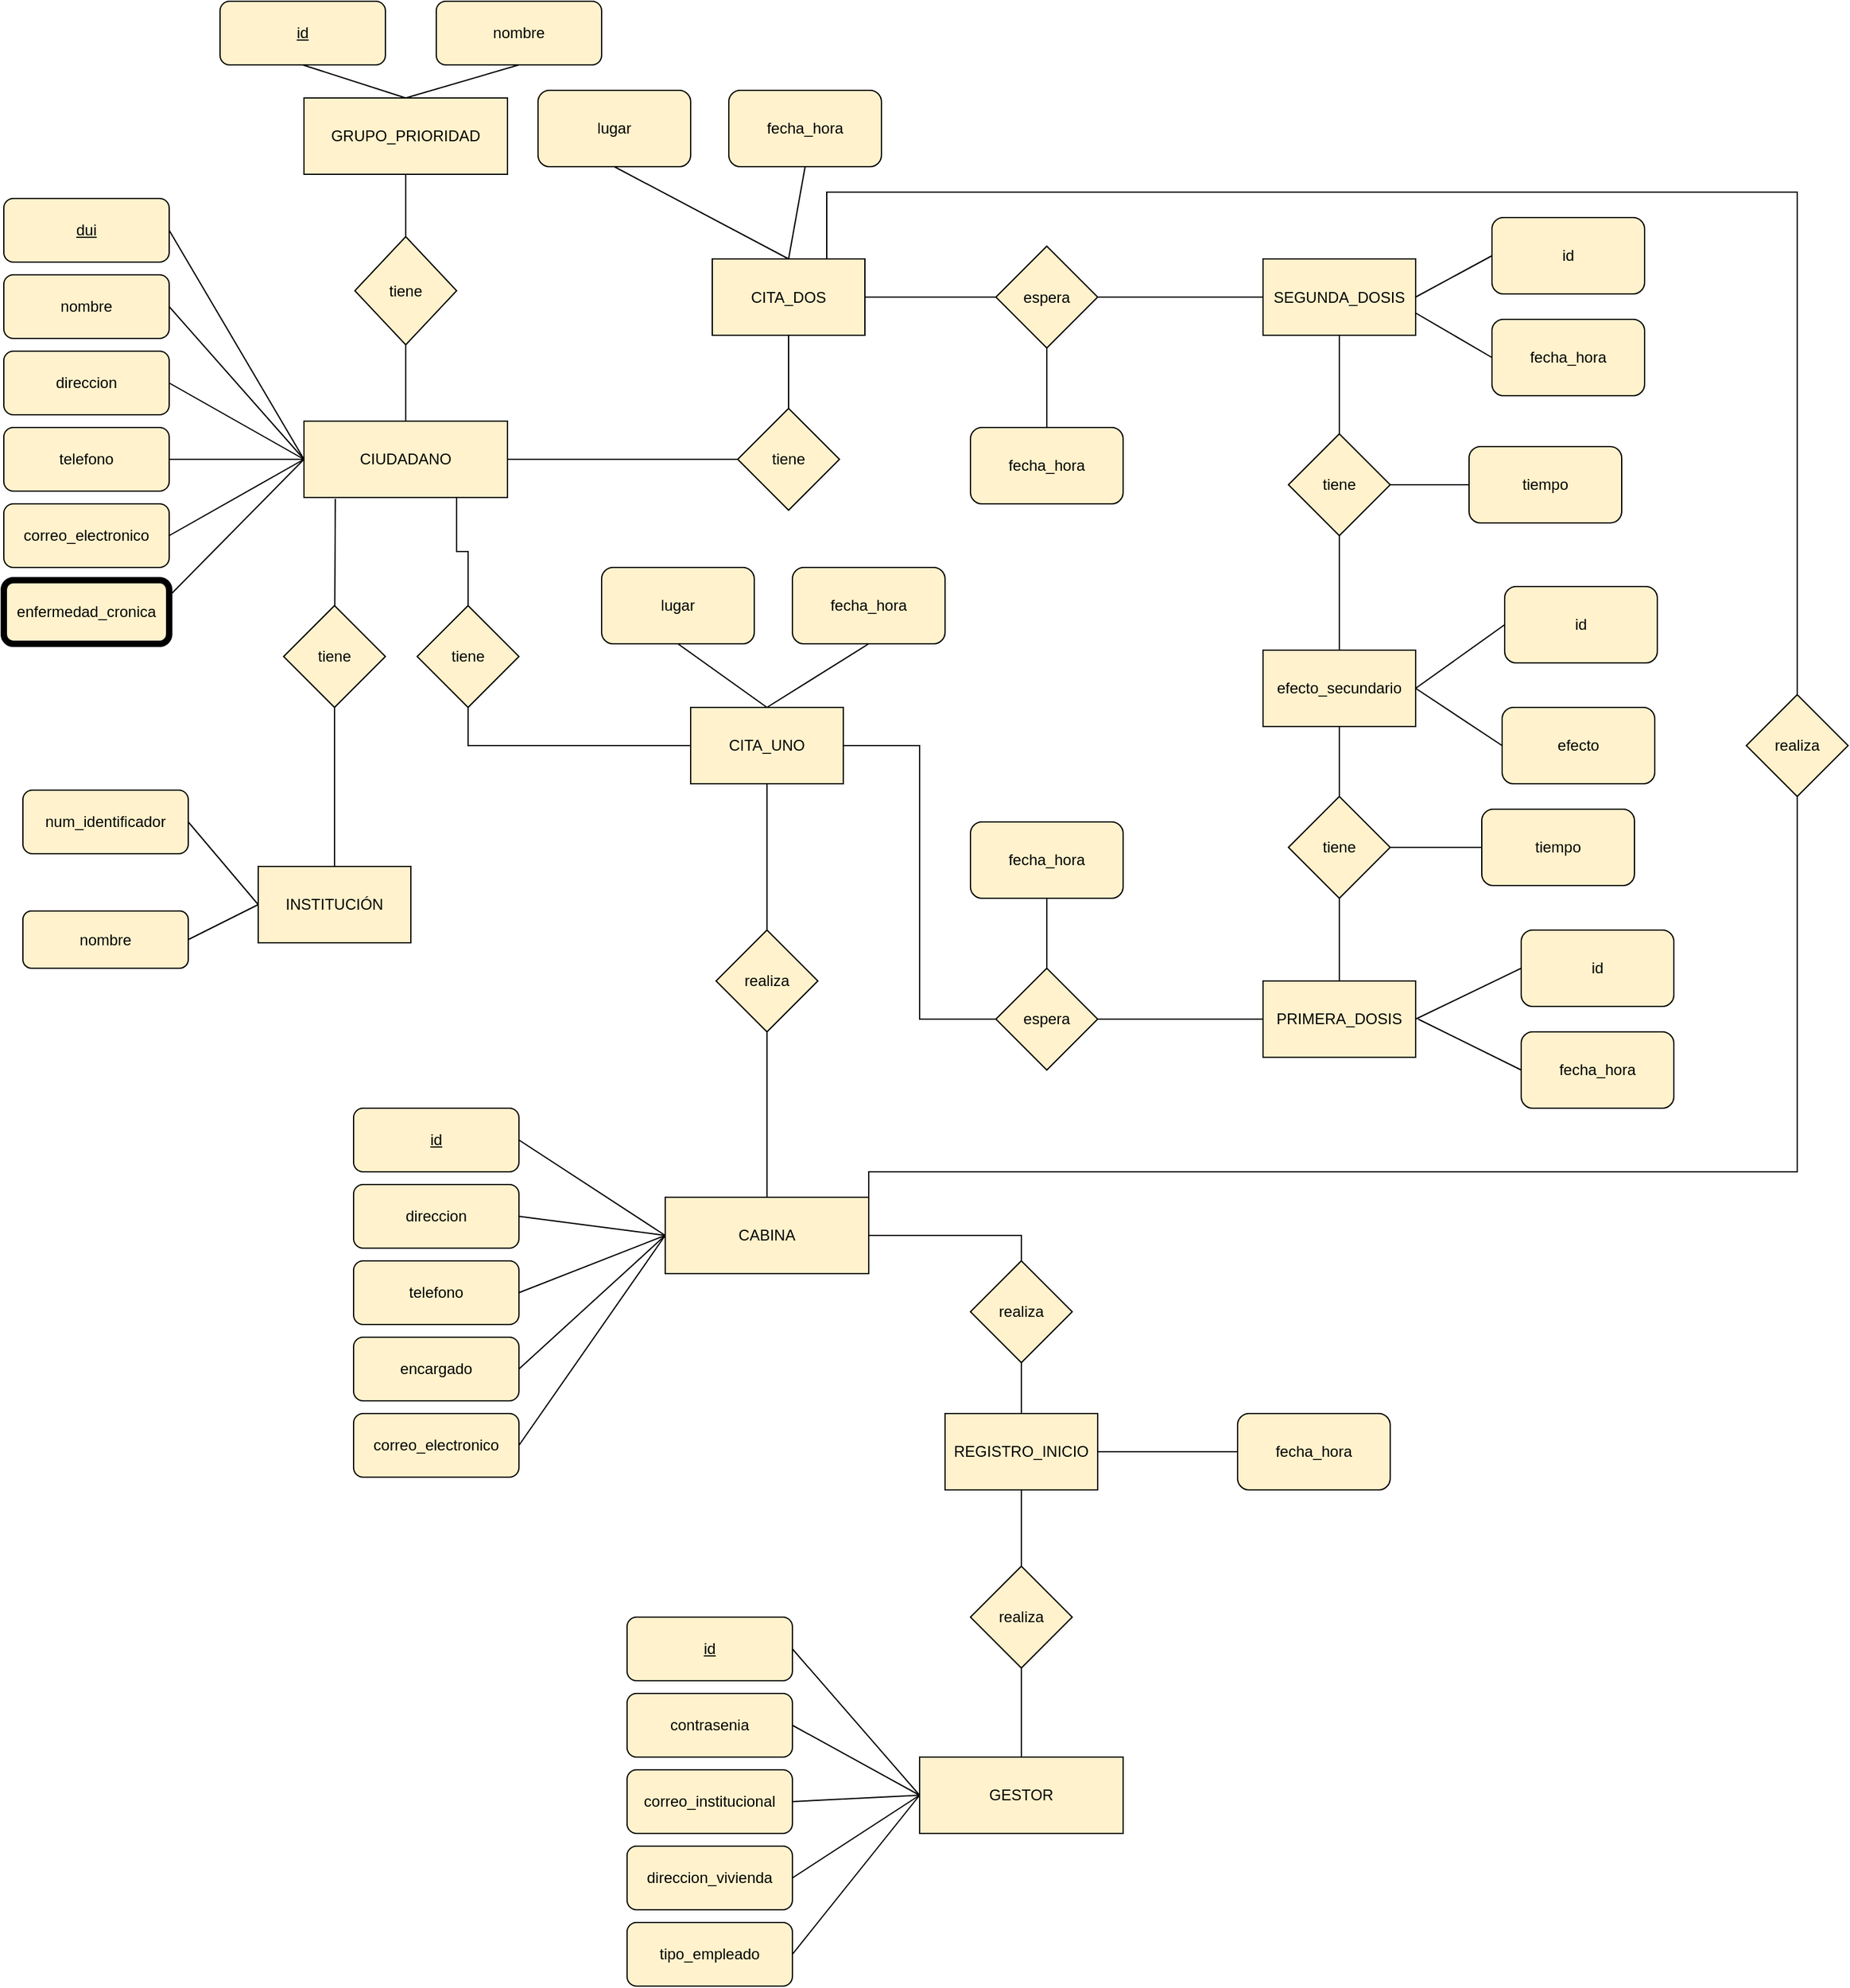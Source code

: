<mxfile version="14.8.0" type="device"><diagram id="wWB75-VZVdrYeqDNVW7y" name="Página-1"><mxGraphModel dx="657" dy="-265" grid="1" gridSize="10" guides="1" tooltips="1" connect="1" arrows="1" fold="1" page="1" pageScale="1" pageWidth="827" pageHeight="1169" math="0" shadow="0"><root><mxCell id="0"/><mxCell id="1" parent="0"/><mxCell id="DuzMMcXQ8NYHDCuX0z30-620" style="edgeStyle=orthogonalEdgeStyle;rounded=0;orthogonalLoop=1;jettySize=auto;html=1;exitX=0.5;exitY=0;exitDx=0;exitDy=0;entryX=0.5;entryY=1;entryDx=0;entryDy=0;endArrow=none;endFill=0;fontColor=#1A1A1A;labelBackgroundColor=#B0E3E6;fillColor=#fff2cc;strokeWidth=1;" edge="1" parent="1" source="DuzMMcXQ8NYHDCuX0z30-621" target="DuzMMcXQ8NYHDCuX0z30-743"><mxGeometry relative="1" as="geometry"/></mxCell><mxCell id="DuzMMcXQ8NYHDCuX0z30-621" value="GESTOR" style="rounded=0;whiteSpace=wrap;html=1;fillColor=#fff2cc;" vertex="1" parent="1"><mxGeometry x="1880" y="2720" width="160" height="60" as="geometry"/></mxCell><mxCell id="DuzMMcXQ8NYHDCuX0z30-622" style="rounded=0;orthogonalLoop=1;jettySize=auto;html=1;exitX=1;exitY=0.5;exitDx=0;exitDy=0;endArrow=none;endFill=0;entryX=0;entryY=0.5;entryDx=0;entryDy=0;fontColor=#1A1A1A;labelBackgroundColor=#B0E3E6;fillColor=#fff2cc;" edge="1" parent="1" source="DuzMMcXQ8NYHDCuX0z30-623" target="DuzMMcXQ8NYHDCuX0z30-621"><mxGeometry relative="1" as="geometry"><mxPoint x="1910" y="2730" as="targetPoint"/></mxGeometry></mxCell><mxCell id="DuzMMcXQ8NYHDCuX0z30-623" value="contrasenia" style="rounded=1;whiteSpace=wrap;html=1;fillColor=#fff2cc;" vertex="1" parent="1"><mxGeometry x="1650" y="2670" width="130" height="50" as="geometry"/></mxCell><mxCell id="DuzMMcXQ8NYHDCuX0z30-624" style="edgeStyle=none;rounded=0;orthogonalLoop=1;jettySize=auto;html=1;exitX=1;exitY=0.5;exitDx=0;exitDy=0;entryX=0;entryY=0.5;entryDx=0;entryDy=0;endArrow=none;endFill=0;fontColor=#1A1A1A;labelBackgroundColor=#B0E3E6;fillColor=#fff2cc;" edge="1" parent="1" source="DuzMMcXQ8NYHDCuX0z30-625" target="DuzMMcXQ8NYHDCuX0z30-621"><mxGeometry relative="1" as="geometry"/></mxCell><mxCell id="DuzMMcXQ8NYHDCuX0z30-625" value="correo_institucional" style="rounded=1;whiteSpace=wrap;html=1;fillColor=#fff2cc;" vertex="1" parent="1"><mxGeometry x="1650" y="2730" width="130" height="50" as="geometry"/></mxCell><mxCell id="DuzMMcXQ8NYHDCuX0z30-626" style="rounded=0;orthogonalLoop=1;jettySize=auto;html=1;exitX=1;exitY=0.5;exitDx=0;exitDy=0;endArrow=none;endFill=0;entryX=0;entryY=0.5;entryDx=0;entryDy=0;fontColor=#1A1A1A;labelBackgroundColor=#B0E3E6;fillColor=#fff2cc;" edge="1" parent="1" source="DuzMMcXQ8NYHDCuX0z30-627" target="DuzMMcXQ8NYHDCuX0z30-621"><mxGeometry relative="1" as="geometry"><mxPoint x="1920" y="2730" as="targetPoint"/></mxGeometry></mxCell><mxCell id="DuzMMcXQ8NYHDCuX0z30-627" value="&lt;u&gt;id&lt;/u&gt;" style="rounded=1;whiteSpace=wrap;html=1;fillColor=#fff2cc;" vertex="1" parent="1"><mxGeometry x="1650" y="2610" width="130" height="50" as="geometry"/></mxCell><mxCell id="DuzMMcXQ8NYHDCuX0z30-628" style="edgeStyle=none;rounded=0;orthogonalLoop=1;jettySize=auto;html=1;exitX=1;exitY=0.5;exitDx=0;exitDy=0;endArrow=none;endFill=0;entryX=0;entryY=0.5;entryDx=0;entryDy=0;fontColor=#1A1A1A;labelBackgroundColor=#B0E3E6;fillColor=#fff2cc;" edge="1" parent="1" source="DuzMMcXQ8NYHDCuX0z30-629" target="DuzMMcXQ8NYHDCuX0z30-621"><mxGeometry relative="1" as="geometry"><mxPoint x="1910" y="2740" as="targetPoint"/></mxGeometry></mxCell><mxCell id="DuzMMcXQ8NYHDCuX0z30-629" value="tipo_empleado" style="rounded=1;whiteSpace=wrap;html=1;fillColor=#fff2cc;" vertex="1" parent="1"><mxGeometry x="1650" y="2850" width="130" height="50" as="geometry"/></mxCell><mxCell id="DuzMMcXQ8NYHDCuX0z30-630" style="edgeStyle=none;rounded=0;orthogonalLoop=1;jettySize=auto;html=1;exitX=1;exitY=0.5;exitDx=0;exitDy=0;entryX=0;entryY=0.5;entryDx=0;entryDy=0;endArrow=none;endFill=0;fontColor=#1A1A1A;labelBackgroundColor=#B0E3E6;fillColor=#fff2cc;" edge="1" parent="1" source="DuzMMcXQ8NYHDCuX0z30-631" target="DuzMMcXQ8NYHDCuX0z30-621"><mxGeometry relative="1" as="geometry"/></mxCell><mxCell id="DuzMMcXQ8NYHDCuX0z30-631" value="direccion_vivienda" style="rounded=1;whiteSpace=wrap;html=1;fillColor=#fff2cc;" vertex="1" parent="1"><mxGeometry x="1650" y="2790" width="130" height="50" as="geometry"/></mxCell><mxCell id="DuzMMcXQ8NYHDCuX0z30-632" style="edgeStyle=orthogonalEdgeStyle;rounded=0;orthogonalLoop=1;jettySize=auto;html=1;exitX=1;exitY=0.5;exitDx=0;exitDy=0;entryX=0.5;entryY=0;entryDx=0;entryDy=0;endArrow=none;endFill=0;fontColor=#1A1A1A;labelBackgroundColor=#B0E3E6;fillColor=#fff2cc;strokeWidth=1;" edge="1" parent="1" source="DuzMMcXQ8NYHDCuX0z30-633" target="DuzMMcXQ8NYHDCuX0z30-745"><mxGeometry relative="1" as="geometry"/></mxCell><mxCell id="DuzMMcXQ8NYHDCuX0z30-633" value="CABINA" style="rounded=0;whiteSpace=wrap;html=1;fillColor=#fff2cc;" vertex="1" parent="1"><mxGeometry x="1680" y="2280" width="160" height="60" as="geometry"/></mxCell><mxCell id="DuzMMcXQ8NYHDCuX0z30-634" style="rounded=0;orthogonalLoop=1;jettySize=auto;html=1;exitX=1;exitY=0.5;exitDx=0;exitDy=0;endArrow=none;endFill=0;entryX=0;entryY=0.5;entryDx=0;entryDy=0;fontColor=#1A1A1A;labelBackgroundColor=#B0E3E6;fillColor=#fff2cc;" edge="1" parent="1" source="DuzMMcXQ8NYHDCuX0z30-635" target="DuzMMcXQ8NYHDCuX0z30-633"><mxGeometry relative="1" as="geometry"><mxPoint x="1998" y="2570" as="targetPoint"/></mxGeometry></mxCell><mxCell id="DuzMMcXQ8NYHDCuX0z30-635" value="direccion" style="rounded=1;whiteSpace=wrap;html=1;fillColor=#fff2cc;" vertex="1" parent="1"><mxGeometry x="1435" y="2270" width="130" height="50" as="geometry"/></mxCell><mxCell id="DuzMMcXQ8NYHDCuX0z30-636" style="edgeStyle=none;rounded=0;orthogonalLoop=1;jettySize=auto;html=1;exitX=1;exitY=0.5;exitDx=0;exitDy=0;entryX=0;entryY=0.5;entryDx=0;entryDy=0;endArrow=none;endFill=0;fontColor=#1A1A1A;labelBackgroundColor=#B0E3E6;fillColor=#fff2cc;" edge="1" parent="1" source="DuzMMcXQ8NYHDCuX0z30-637" target="DuzMMcXQ8NYHDCuX0z30-633"><mxGeometry relative="1" as="geometry"/></mxCell><mxCell id="DuzMMcXQ8NYHDCuX0z30-637" value="telefono" style="rounded=1;whiteSpace=wrap;html=1;fillColor=#fff2cc;" vertex="1" parent="1"><mxGeometry x="1435" y="2330" width="130" height="50" as="geometry"/></mxCell><mxCell id="DuzMMcXQ8NYHDCuX0z30-638" style="rounded=0;orthogonalLoop=1;jettySize=auto;html=1;exitX=1;exitY=0.5;exitDx=0;exitDy=0;endArrow=none;endFill=0;entryX=0;entryY=0.5;entryDx=0;entryDy=0;fontColor=#1A1A1A;labelBackgroundColor=#B0E3E6;fillColor=#fff2cc;" edge="1" parent="1" source="DuzMMcXQ8NYHDCuX0z30-639" target="DuzMMcXQ8NYHDCuX0z30-633"><mxGeometry relative="1" as="geometry"><mxPoint x="2008" y="2570" as="targetPoint"/></mxGeometry></mxCell><mxCell id="DuzMMcXQ8NYHDCuX0z30-639" value="&lt;u&gt;id&lt;/u&gt;" style="rounded=1;whiteSpace=wrap;html=1;fillColor=#fff2cc;" vertex="1" parent="1"><mxGeometry x="1435" y="2210" width="130" height="50" as="geometry"/></mxCell><mxCell id="DuzMMcXQ8NYHDCuX0z30-640" style="edgeStyle=none;rounded=0;orthogonalLoop=1;jettySize=auto;html=1;exitX=1;exitY=0.5;exitDx=0;exitDy=0;endArrow=none;endFill=0;entryX=0;entryY=0.5;entryDx=0;entryDy=0;fontColor=#1A1A1A;labelBackgroundColor=#B0E3E6;fillColor=#fff2cc;" edge="1" parent="1" source="DuzMMcXQ8NYHDCuX0z30-641" target="DuzMMcXQ8NYHDCuX0z30-633"><mxGeometry relative="1" as="geometry"><mxPoint x="1998" y="2580" as="targetPoint"/></mxGeometry></mxCell><mxCell id="DuzMMcXQ8NYHDCuX0z30-641" value="correo_electronico" style="rounded=1;whiteSpace=wrap;html=1;fillColor=#fff2cc;" vertex="1" parent="1"><mxGeometry x="1435" y="2450" width="130" height="50" as="geometry"/></mxCell><mxCell id="DuzMMcXQ8NYHDCuX0z30-642" style="edgeStyle=none;rounded=0;orthogonalLoop=1;jettySize=auto;html=1;exitX=1;exitY=0.5;exitDx=0;exitDy=0;entryX=0;entryY=0.5;entryDx=0;entryDy=0;endArrow=none;endFill=0;fontColor=#1A1A1A;labelBackgroundColor=#B0E3E6;fillColor=#fff2cc;" edge="1" parent="1" source="DuzMMcXQ8NYHDCuX0z30-643" target="DuzMMcXQ8NYHDCuX0z30-633"><mxGeometry relative="1" as="geometry"/></mxCell><mxCell id="DuzMMcXQ8NYHDCuX0z30-643" value="encargado" style="rounded=1;whiteSpace=wrap;html=1;fillColor=#fff2cc;" vertex="1" parent="1"><mxGeometry x="1435" y="2390" width="130" height="50" as="geometry"/></mxCell><mxCell id="DuzMMcXQ8NYHDCuX0z30-644" value="fecha_hora" style="rounded=1;whiteSpace=wrap;html=1;fillColor=#fff2cc;" vertex="1" parent="1"><mxGeometry x="2130" y="2450" width="120" height="60" as="geometry"/></mxCell><mxCell id="DuzMMcXQ8NYHDCuX0z30-645" style="edgeStyle=none;rounded=0;orthogonalLoop=1;jettySize=auto;html=1;exitX=0;exitY=0.5;exitDx=0;exitDy=0;entryX=1;entryY=0.5;entryDx=0;entryDy=0;endArrow=none;endFill=0;fontColor=#1A1A1A;labelBackgroundColor=#B0E3E6;fillColor=#fff2cc;" edge="1" parent="1" source="DuzMMcXQ8NYHDCuX0z30-648" target="DuzMMcXQ8NYHDCuX0z30-653"><mxGeometry relative="1" as="geometry"/></mxCell><mxCell id="DuzMMcXQ8NYHDCuX0z30-646" style="edgeStyle=none;rounded=0;orthogonalLoop=1;jettySize=auto;html=1;exitX=1;exitY=0.5;exitDx=0;exitDy=0;entryX=0;entryY=0.5;entryDx=0;entryDy=0;endArrow=none;endFill=0;fontColor=#1A1A1A;labelBackgroundColor=#B0E3E6;fillColor=#fff2cc;strokeWidth=1;" edge="1" parent="1" source="DuzMMcXQ8NYHDCuX0z30-648" target="DuzMMcXQ8NYHDCuX0z30-718"><mxGeometry relative="1" as="geometry"/></mxCell><mxCell id="DuzMMcXQ8NYHDCuX0z30-647" style="edgeStyle=orthogonalEdgeStyle;rounded=0;orthogonalLoop=1;jettySize=auto;html=1;exitX=0.75;exitY=1;exitDx=0;exitDy=0;entryX=0.5;entryY=0;entryDx=0;entryDy=0;endArrow=none;endFill=0;fontColor=#1A1A1A;labelBackgroundColor=#B0E3E6;fillColor=#fff2cc;strokeWidth=1;" edge="1" parent="1" source="DuzMMcXQ8NYHDCuX0z30-648" target="DuzMMcXQ8NYHDCuX0z30-675"><mxGeometry relative="1" as="geometry"/></mxCell><mxCell id="DuzMMcXQ8NYHDCuX0z30-648" value="CIUDADANO" style="rounded=0;whiteSpace=wrap;html=1;fillColor=#fff2cc;" vertex="1" parent="1"><mxGeometry x="1396" y="1670" width="160" height="60" as="geometry"/></mxCell><mxCell id="DuzMMcXQ8NYHDCuX0z30-649" style="edgeStyle=none;rounded=0;orthogonalLoop=1;jettySize=auto;html=1;exitX=1;exitY=0.5;exitDx=0;exitDy=0;entryX=0;entryY=0.5;entryDx=0;entryDy=0;endArrow=none;endFill=0;fontColor=#1A1A1A;labelBackgroundColor=#B0E3E6;fillColor=#fff2cc;" edge="1" parent="1" source="DuzMMcXQ8NYHDCuX0z30-650" target="DuzMMcXQ8NYHDCuX0z30-648"><mxGeometry relative="1" as="geometry"/></mxCell><mxCell id="DuzMMcXQ8NYHDCuX0z30-650" value="nombre" style="rounded=1;whiteSpace=wrap;html=1;fillColor=#fff2cc;" vertex="1" parent="1"><mxGeometry x="1160" y="1555" width="130" height="50" as="geometry"/></mxCell><mxCell id="DuzMMcXQ8NYHDCuX0z30-651" style="edgeStyle=none;rounded=0;orthogonalLoop=1;jettySize=auto;html=1;exitX=1;exitY=0.5;exitDx=0;exitDy=0;entryX=0;entryY=0.5;entryDx=0;entryDy=0;endArrow=none;endFill=0;fontColor=#1A1A1A;labelBackgroundColor=#B0E3E6;fillColor=#fff2cc;" edge="1" parent="1" source="DuzMMcXQ8NYHDCuX0z30-652" target="DuzMMcXQ8NYHDCuX0z30-648"><mxGeometry relative="1" as="geometry"/></mxCell><mxCell id="DuzMMcXQ8NYHDCuX0z30-652" value="direccion" style="rounded=1;whiteSpace=wrap;html=1;fillColor=#fff2cc;" vertex="1" parent="1"><mxGeometry x="1160" y="1615" width="130" height="50" as="geometry"/></mxCell><mxCell id="DuzMMcXQ8NYHDCuX0z30-653" value="&lt;u&gt;dui&lt;/u&gt;" style="rounded=1;whiteSpace=wrap;html=1;fillColor=#fff2cc;" vertex="1" parent="1"><mxGeometry x="1160" y="1495" width="130" height="50" as="geometry"/></mxCell><mxCell id="DuzMMcXQ8NYHDCuX0z30-654" style="edgeStyle=none;rounded=0;orthogonalLoop=1;jettySize=auto;html=1;exitX=1;exitY=0.5;exitDx=0;exitDy=0;entryX=0;entryY=0.5;entryDx=0;entryDy=0;endArrow=none;endFill=0;fontColor=#1A1A1A;labelBackgroundColor=#B0E3E6;fillColor=#fff2cc;" edge="1" parent="1" source="DuzMMcXQ8NYHDCuX0z30-655" target="DuzMMcXQ8NYHDCuX0z30-648"><mxGeometry relative="1" as="geometry"/></mxCell><mxCell id="DuzMMcXQ8NYHDCuX0z30-655" value="correo_electronico" style="rounded=1;whiteSpace=wrap;html=1;fillColor=#fff2cc;" vertex="1" parent="1"><mxGeometry x="1160" y="1735" width="130" height="50" as="geometry"/></mxCell><mxCell id="DuzMMcXQ8NYHDCuX0z30-656" style="edgeStyle=none;rounded=0;orthogonalLoop=1;jettySize=auto;html=1;exitX=1;exitY=0.5;exitDx=0;exitDy=0;entryX=0;entryY=0.5;entryDx=0;entryDy=0;endArrow=none;endFill=0;fontColor=#1A1A1A;labelBackgroundColor=#B0E3E6;fillColor=#fff2cc;" edge="1" parent="1" source="DuzMMcXQ8NYHDCuX0z30-657" target="DuzMMcXQ8NYHDCuX0z30-648"><mxGeometry relative="1" as="geometry"/></mxCell><mxCell id="DuzMMcXQ8NYHDCuX0z30-657" value="telefono" style="rounded=1;whiteSpace=wrap;html=1;fillColor=#fff2cc;" vertex="1" parent="1"><mxGeometry x="1160" y="1675" width="130" height="50" as="geometry"/></mxCell><mxCell id="DuzMMcXQ8NYHDCuX0z30-658" style="edgeStyle=none;rounded=0;orthogonalLoop=1;jettySize=auto;html=1;exitX=1;exitY=0.25;exitDx=0;exitDy=0;entryX=0;entryY=0.5;entryDx=0;entryDy=0;endArrow=none;endFill=0;fontColor=#1A1A1A;labelBackgroundColor=#B0E3E6;fillColor=#fff2cc;" edge="1" parent="1" source="DuzMMcXQ8NYHDCuX0z30-659" target="DuzMMcXQ8NYHDCuX0z30-648"><mxGeometry relative="1" as="geometry"/></mxCell><mxCell id="DuzMMcXQ8NYHDCuX0z30-659" value="enfermedad_cronica" style="rounded=1;whiteSpace=wrap;html=1;strokeWidth=5;fillColor=#fff2cc;" vertex="1" parent="1"><mxGeometry x="1160" y="1795" width="130" height="50" as="geometry"/></mxCell><mxCell id="DuzMMcXQ8NYHDCuX0z30-660" style="edgeStyle=none;rounded=0;orthogonalLoop=1;jettySize=auto;html=1;exitX=1;exitY=0.5;exitDx=0;exitDy=0;entryX=0;entryY=0.5;entryDx=0;entryDy=0;endArrow=none;endFill=0;fontColor=#1A1A1A;labelBackgroundColor=#B0E3E6;fillColor=#fff2cc;" edge="1" parent="1" source="DuzMMcXQ8NYHDCuX0z30-661" target="DuzMMcXQ8NYHDCuX0z30-722"><mxGeometry relative="1" as="geometry"/></mxCell><mxCell id="DuzMMcXQ8NYHDCuX0z30-661" value="num_identificador" style="rounded=1;whiteSpace=wrap;html=1;fillColor=#fff2cc;" vertex="1" parent="1"><mxGeometry x="1175" y="1960" width="130" height="50" as="geometry"/></mxCell><mxCell id="DuzMMcXQ8NYHDCuX0z30-662" value="GRUPO_PRIORIDAD" style="rounded=0;whiteSpace=wrap;html=1;fillColor=#fff2cc;" vertex="1" parent="1"><mxGeometry x="1396" y="1416" width="160" height="60" as="geometry"/></mxCell><mxCell id="DuzMMcXQ8NYHDCuX0z30-663" style="edgeStyle=none;rounded=0;orthogonalLoop=1;jettySize=auto;html=1;exitX=0.5;exitY=1;exitDx=0;exitDy=0;entryX=0.5;entryY=0;entryDx=0;entryDy=0;endArrow=none;endFill=0;fontColor=#1A1A1A;labelBackgroundColor=#B0E3E6;fillColor=#fff2cc;" edge="1" parent="1" source="DuzMMcXQ8NYHDCuX0z30-664" target="DuzMMcXQ8NYHDCuX0z30-662"><mxGeometry relative="1" as="geometry"/></mxCell><mxCell id="DuzMMcXQ8NYHDCuX0z30-664" value="nombre" style="rounded=1;whiteSpace=wrap;html=1;fillColor=#fff2cc;" vertex="1" parent="1"><mxGeometry x="1500" y="1340" width="130" height="50" as="geometry"/></mxCell><mxCell id="DuzMMcXQ8NYHDCuX0z30-665" style="edgeStyle=none;rounded=0;orthogonalLoop=1;jettySize=auto;html=1;exitX=0.5;exitY=1;exitDx=0;exitDy=0;entryX=0.5;entryY=0;entryDx=0;entryDy=0;endArrow=none;endFill=0;fontColor=#1A1A1A;labelBackgroundColor=#B0E3E6;fillColor=#fff2cc;" edge="1" parent="1" source="DuzMMcXQ8NYHDCuX0z30-666" target="DuzMMcXQ8NYHDCuX0z30-662"><mxGeometry relative="1" as="geometry"/></mxCell><mxCell id="DuzMMcXQ8NYHDCuX0z30-666" value="&lt;u&gt;id&lt;/u&gt;" style="rounded=1;whiteSpace=wrap;html=1;fillColor=#fff2cc;" vertex="1" parent="1"><mxGeometry x="1330" y="1340" width="130" height="50" as="geometry"/></mxCell><mxCell id="DuzMMcXQ8NYHDCuX0z30-667" style="edgeStyle=orthogonalEdgeStyle;rounded=0;orthogonalLoop=1;jettySize=auto;html=1;exitX=1;exitY=0.5;exitDx=0;exitDy=0;entryX=0;entryY=0.5;entryDx=0;entryDy=0;endArrow=none;endFill=0;fontColor=#1A1A1A;labelBackgroundColor=#B0E3E6;fillColor=#fff2cc;strokeWidth=1;" edge="1" parent="1" source="DuzMMcXQ8NYHDCuX0z30-668" target="DuzMMcXQ8NYHDCuX0z30-716"><mxGeometry relative="1" as="geometry"/></mxCell><mxCell id="DuzMMcXQ8NYHDCuX0z30-668" value="CITA_UNO" style="rounded=0;whiteSpace=wrap;html=1;strokeWidth=1;fillColor=#fff2cc;" vertex="1" parent="1"><mxGeometry x="1700" y="1895" width="120" height="60" as="geometry"/></mxCell><mxCell id="DuzMMcXQ8NYHDCuX0z30-669" style="edgeStyle=none;rounded=0;orthogonalLoop=1;jettySize=auto;html=1;exitX=0.5;exitY=1;exitDx=0;exitDy=0;entryX=0.5;entryY=0;entryDx=0;entryDy=0;endArrow=none;endFill=0;fontColor=#1A1A1A;labelBackgroundColor=#B0E3E6;fillColor=#fff2cc;" edge="1" parent="1" source="DuzMMcXQ8NYHDCuX0z30-670" target="DuzMMcXQ8NYHDCuX0z30-668"><mxGeometry relative="1" as="geometry"/></mxCell><mxCell id="DuzMMcXQ8NYHDCuX0z30-670" value="fecha_hora" style="rounded=1;whiteSpace=wrap;html=1;strokeWidth=1;fillColor=#fff2cc;" vertex="1" parent="1"><mxGeometry x="1780" y="1785" width="120" height="60" as="geometry"/></mxCell><mxCell id="DuzMMcXQ8NYHDCuX0z30-671" style="edgeStyle=none;rounded=0;orthogonalLoop=1;jettySize=auto;html=1;exitX=0.5;exitY=1;exitDx=0;exitDy=0;entryX=0.5;entryY=0;entryDx=0;entryDy=0;endArrow=none;endFill=0;fontColor=#1A1A1A;labelBackgroundColor=#B0E3E6;fillColor=#fff2cc;" edge="1" parent="1" source="DuzMMcXQ8NYHDCuX0z30-672" target="DuzMMcXQ8NYHDCuX0z30-668"><mxGeometry relative="1" as="geometry"/></mxCell><mxCell id="DuzMMcXQ8NYHDCuX0z30-672" value="lugar" style="rounded=1;whiteSpace=wrap;html=1;strokeWidth=1;fillColor=#fff2cc;" vertex="1" parent="1"><mxGeometry x="1630" y="1785" width="120" height="60" as="geometry"/></mxCell><mxCell id="DuzMMcXQ8NYHDCuX0z30-673" value="" style="edgeStyle=orthogonalEdgeStyle;rounded=0;orthogonalLoop=1;jettySize=auto;html=1;endArrow=none;endFill=0;exitX=1;exitY=0.5;exitDx=0;exitDy=0;fontColor=#1A1A1A;labelBackgroundColor=#B0E3E6;fillColor=#fff2cc;" edge="1" parent="1" source="DuzMMcXQ8NYHDCuX0z30-742" target="DuzMMcXQ8NYHDCuX0z30-644"><mxGeometry relative="1" as="geometry"><mxPoint x="2027" y="2400" as="sourcePoint"/></mxGeometry></mxCell><mxCell id="DuzMMcXQ8NYHDCuX0z30-674" style="edgeStyle=orthogonalEdgeStyle;rounded=0;orthogonalLoop=1;jettySize=auto;html=1;exitX=0.5;exitY=1;exitDx=0;exitDy=0;entryX=0;entryY=0.5;entryDx=0;entryDy=0;endArrow=none;endFill=0;fontColor=#1A1A1A;labelBackgroundColor=#B0E3E6;fillColor=#fff2cc;" edge="1" parent="1" source="DuzMMcXQ8NYHDCuX0z30-675" target="DuzMMcXQ8NYHDCuX0z30-668"><mxGeometry relative="1" as="geometry"/></mxCell><mxCell id="DuzMMcXQ8NYHDCuX0z30-675" value="tiene" style="rhombus;whiteSpace=wrap;html=1;strokeWidth=1;fillColor=#fff2cc;" vertex="1" parent="1"><mxGeometry x="1485" y="1815" width="80" height="80" as="geometry"/></mxCell><mxCell id="DuzMMcXQ8NYHDCuX0z30-676" style="edgeStyle=none;rounded=0;orthogonalLoop=1;jettySize=auto;html=1;exitX=0.5;exitY=1;exitDx=0;exitDy=0;endArrow=none;endFill=0;fontColor=#1A1A1A;labelBackgroundColor=#B0E3E6;fillColor=#fff2cc;" edge="1" parent="1" source="DuzMMcXQ8NYHDCuX0z30-678" target="DuzMMcXQ8NYHDCuX0z30-633"><mxGeometry relative="1" as="geometry"/></mxCell><mxCell id="DuzMMcXQ8NYHDCuX0z30-677" style="edgeStyle=none;rounded=0;orthogonalLoop=1;jettySize=auto;html=1;exitX=0.5;exitY=0;exitDx=0;exitDy=0;entryX=0.5;entryY=1;entryDx=0;entryDy=0;endArrow=none;endFill=0;fontColor=#1A1A1A;labelBackgroundColor=#B0E3E6;fillColor=#fff2cc;" edge="1" parent="1" source="DuzMMcXQ8NYHDCuX0z30-678" target="DuzMMcXQ8NYHDCuX0z30-668"><mxGeometry relative="1" as="geometry"/></mxCell><mxCell id="DuzMMcXQ8NYHDCuX0z30-678" value="realiza" style="rhombus;whiteSpace=wrap;html=1;strokeWidth=1;fillColor=#fff2cc;" vertex="1" parent="1"><mxGeometry x="1720" y="2070" width="80" height="80" as="geometry"/></mxCell><mxCell id="DuzMMcXQ8NYHDCuX0z30-679" style="edgeStyle=none;rounded=0;orthogonalLoop=1;jettySize=auto;html=1;exitX=0.75;exitY=0;exitDx=0;exitDy=0;entryX=0.25;entryY=0;entryDx=0;entryDy=0;endArrow=none;endFill=0;fontColor=#1A1A1A;labelBackgroundColor=#B0E3E6;fillColor=#fff2cc;" edge="1" parent="1" source="DuzMMcXQ8NYHDCuX0z30-662" target="DuzMMcXQ8NYHDCuX0z30-662"><mxGeometry relative="1" as="geometry"/></mxCell><mxCell id="DuzMMcXQ8NYHDCuX0z30-680" style="edgeStyle=none;rounded=0;orthogonalLoop=1;jettySize=auto;html=1;exitX=0.5;exitY=0;exitDx=0;exitDy=0;entryX=0.5;entryY=1;entryDx=0;entryDy=0;endArrow=none;endFill=0;fontColor=#1A1A1A;labelBackgroundColor=#B0E3E6;fillColor=#fff2cc;" edge="1" parent="1" source="DuzMMcXQ8NYHDCuX0z30-682" target="DuzMMcXQ8NYHDCuX0z30-662"><mxGeometry relative="1" as="geometry"/></mxCell><mxCell id="DuzMMcXQ8NYHDCuX0z30-681" style="edgeStyle=none;rounded=0;orthogonalLoop=1;jettySize=auto;html=1;exitX=0.5;exitY=1;exitDx=0;exitDy=0;entryX=0.5;entryY=0;entryDx=0;entryDy=0;endArrow=none;endFill=0;fontColor=#1A1A1A;labelBackgroundColor=#B0E3E6;fillColor=#fff2cc;strokeWidth=1;" edge="1" parent="1" source="DuzMMcXQ8NYHDCuX0z30-682" target="DuzMMcXQ8NYHDCuX0z30-648"><mxGeometry relative="1" as="geometry"/></mxCell><mxCell id="DuzMMcXQ8NYHDCuX0z30-682" value="tiene&lt;span style=&quot;color: rgba(0 , 0 , 0 , 0) ; font-family: monospace ; font-size: 0px&quot;&gt;%3CmxGraphModel%3E%3Croot%3E%3CmxCell%20id%3D%220%22%2F%3E%3CmxCell%20id%3D%221%22%20parent%3D%220%22%2F%3E%3CmxCell%20id%3D%222%22%20value%3D%22tiene%22%20style%3D%22rhombus%3BwhiteSpace%3Dwrap%3Bhtml%3D1%3BstrokeWidth%3D1%3B%22%20vertex%3D%221%22%20parent%3D%221%22%3E%3CmxGeometry%20x%3D%22346%22%20y%3D%22-195%22%20width%3D%2280%22%20height%3D%2280%22%20as%3D%22geometry%22%2F%3E%3C%2FmxCell%3E%3C%2Froot%3E%3C%2FmxGraphModel%3E&lt;/span&gt;" style="rhombus;whiteSpace=wrap;html=1;strokeWidth=1;fillColor=#fff2cc;" vertex="1" parent="1"><mxGeometry x="1436" y="1525" width="80" height="85" as="geometry"/></mxCell><mxCell id="DuzMMcXQ8NYHDCuX0z30-683" style="edgeStyle=none;rounded=0;orthogonalLoop=1;jettySize=auto;html=1;exitX=0.5;exitY=1;exitDx=0;exitDy=0;entryX=0.5;entryY=0;entryDx=0;entryDy=0;endArrow=none;endFill=0;fontColor=#1A1A1A;labelBackgroundColor=#B0E3E6;fillColor=#fff2cc;" edge="1" parent="1" source="DuzMMcXQ8NYHDCuX0z30-684" target="DuzMMcXQ8NYHDCuX0z30-697"><mxGeometry relative="1" as="geometry"/></mxCell><mxCell id="DuzMMcXQ8NYHDCuX0z30-684" value="SEGUNDA_DOSIS" style="rounded=0;whiteSpace=wrap;html=1;fillColor=#fff2cc;" vertex="1" parent="1"><mxGeometry x="2150" y="1542.5" width="120" height="60" as="geometry"/></mxCell><mxCell id="DuzMMcXQ8NYHDCuX0z30-685" value="PRIMERA_DOSIS" style="rounded=0;whiteSpace=wrap;html=1;fillColor=#fff2cc;" vertex="1" parent="1"><mxGeometry x="2150" y="2110" width="120" height="60" as="geometry"/></mxCell><mxCell id="DuzMMcXQ8NYHDCuX0z30-686" style="edgeStyle=none;rounded=0;orthogonalLoop=1;jettySize=auto;html=1;exitX=0;exitY=0.5;exitDx=0;exitDy=0;entryX=1;entryY=0.5;entryDx=0;entryDy=0;endArrow=none;endFill=0;fontColor=#1A1A1A;labelBackgroundColor=#B0E3E6;fillColor=#fff2cc;" edge="1" parent="1" source="DuzMMcXQ8NYHDCuX0z30-687" target="DuzMMcXQ8NYHDCuX0z30-684"><mxGeometry relative="1" as="geometry"/></mxCell><mxCell id="DuzMMcXQ8NYHDCuX0z30-687" value="id" style="rounded=1;whiteSpace=wrap;html=1;fillColor=#fff2cc;" vertex="1" parent="1"><mxGeometry x="2330" y="1510" width="120" height="60" as="geometry"/></mxCell><mxCell id="DuzMMcXQ8NYHDCuX0z30-688" style="edgeStyle=none;rounded=0;orthogonalLoop=1;jettySize=auto;html=1;exitX=0;exitY=0.5;exitDx=0;exitDy=0;endArrow=none;endFill=0;fontColor=#1A1A1A;labelBackgroundColor=#B0E3E6;fillColor=#fff2cc;" edge="1" parent="1" source="DuzMMcXQ8NYHDCuX0z30-689"><mxGeometry relative="1" as="geometry"><mxPoint x="2270" y="1585" as="targetPoint"/></mxGeometry></mxCell><mxCell id="DuzMMcXQ8NYHDCuX0z30-689" value="fecha_hora" style="rounded=1;whiteSpace=wrap;html=1;fillColor=#fff2cc;" vertex="1" parent="1"><mxGeometry x="2330" y="1590" width="120" height="60" as="geometry"/></mxCell><mxCell id="DuzMMcXQ8NYHDCuX0z30-690" style="edgeStyle=none;rounded=0;orthogonalLoop=1;jettySize=auto;html=1;exitX=0.5;exitY=0;exitDx=0;exitDy=0;entryX=0.5;entryY=1;entryDx=0;entryDy=0;endArrow=none;endFill=0;fontColor=#1A1A1A;labelBackgroundColor=#B0E3E6;fillColor=#fff2cc;" edge="1" parent="1" source="DuzMMcXQ8NYHDCuX0z30-691" target="DuzMMcXQ8NYHDCuX0z30-697"><mxGeometry relative="1" as="geometry"/></mxCell><mxCell id="DuzMMcXQ8NYHDCuX0z30-691" value="efecto_secundario" style="rounded=0;whiteSpace=wrap;html=1;strokeWidth=1;fillColor=#fff2cc;" vertex="1" parent="1"><mxGeometry x="2150" y="1850" width="120" height="60" as="geometry"/></mxCell><mxCell id="DuzMMcXQ8NYHDCuX0z30-692" style="edgeStyle=none;rounded=0;orthogonalLoop=1;jettySize=auto;html=1;exitX=0;exitY=0.5;exitDx=0;exitDy=0;entryX=1;entryY=0.5;entryDx=0;entryDy=0;endArrow=none;endFill=0;fontColor=#1A1A1A;labelBackgroundColor=#B0E3E6;fillColor=#fff2cc;" edge="1" parent="1" source="DuzMMcXQ8NYHDCuX0z30-693" target="DuzMMcXQ8NYHDCuX0z30-691"><mxGeometry relative="1" as="geometry"/></mxCell><mxCell id="DuzMMcXQ8NYHDCuX0z30-693" value="id" style="rounded=1;whiteSpace=wrap;html=1;strokeWidth=1;fillColor=#fff2cc;" vertex="1" parent="1"><mxGeometry x="2340" y="1800" width="120" height="60" as="geometry"/></mxCell><mxCell id="DuzMMcXQ8NYHDCuX0z30-694" style="edgeStyle=none;rounded=0;orthogonalLoop=1;jettySize=auto;html=1;exitX=0;exitY=0.5;exitDx=0;exitDy=0;endArrow=none;endFill=0;fontColor=#1A1A1A;labelBackgroundColor=#B0E3E6;fillColor=#fff2cc;" edge="1" parent="1" source="DuzMMcXQ8NYHDCuX0z30-695"><mxGeometry relative="1" as="geometry"><mxPoint x="2270" y="1880" as="targetPoint"/></mxGeometry></mxCell><mxCell id="DuzMMcXQ8NYHDCuX0z30-695" value="efecto" style="rounded=1;whiteSpace=wrap;html=1;strokeWidth=1;fillColor=#fff2cc;" vertex="1" parent="1"><mxGeometry x="2338" y="1895" width="120" height="60" as="geometry"/></mxCell><mxCell id="DuzMMcXQ8NYHDCuX0z30-696" style="edgeStyle=none;rounded=0;orthogonalLoop=1;jettySize=auto;html=1;exitX=1;exitY=0.5;exitDx=0;exitDy=0;endArrow=none;endFill=0;fontColor=#1A1A1A;labelBackgroundColor=#B0E3E6;fillColor=#fff2cc;" edge="1" parent="1" source="DuzMMcXQ8NYHDCuX0z30-697" target="DuzMMcXQ8NYHDCuX0z30-706"><mxGeometry relative="1" as="geometry"><mxPoint x="2332" y="1720" as="targetPoint"/></mxGeometry></mxCell><mxCell id="DuzMMcXQ8NYHDCuX0z30-697" value="tiene" style="rhombus;whiteSpace=wrap;html=1;strokeWidth=1;fillColor=#fff2cc;" vertex="1" parent="1"><mxGeometry x="2170" y="1680" width="80" height="80" as="geometry"/></mxCell><mxCell id="DuzMMcXQ8NYHDCuX0z30-698" style="edgeStyle=none;rounded=0;orthogonalLoop=1;jettySize=auto;html=1;exitX=0;exitY=0.5;exitDx=0;exitDy=0;entryX=1;entryY=0.5;entryDx=0;entryDy=0;endArrow=none;endFill=0;fontColor=#1A1A1A;labelBackgroundColor=#B0E3E6;fillColor=#fff2cc;" edge="1" parent="1" source="DuzMMcXQ8NYHDCuX0z30-699" target="DuzMMcXQ8NYHDCuX0z30-685"><mxGeometry relative="1" as="geometry"/></mxCell><mxCell id="DuzMMcXQ8NYHDCuX0z30-699" value="id" style="rounded=1;whiteSpace=wrap;html=1;fillColor=#fff2cc;" vertex="1" parent="1"><mxGeometry x="2353" y="2070" width="120" height="60" as="geometry"/></mxCell><mxCell id="DuzMMcXQ8NYHDCuX0z30-700" style="edgeStyle=none;rounded=0;orthogonalLoop=1;jettySize=auto;html=1;exitX=0;exitY=0.5;exitDx=0;exitDy=0;endArrow=none;endFill=0;fontColor=#1A1A1A;labelBackgroundColor=#B0E3E6;fillColor=#fff2cc;" edge="1" parent="1" source="DuzMMcXQ8NYHDCuX0z30-701"><mxGeometry relative="1" as="geometry"><mxPoint x="2272" y="2140" as="targetPoint"/></mxGeometry></mxCell><mxCell id="DuzMMcXQ8NYHDCuX0z30-701" value="fecha_hora" style="rounded=1;whiteSpace=wrap;html=1;fillColor=#fff2cc;" vertex="1" parent="1"><mxGeometry x="2353" y="2150" width="120" height="60" as="geometry"/></mxCell><mxCell id="DuzMMcXQ8NYHDCuX0z30-702" value="" style="edgeStyle=none;rounded=0;orthogonalLoop=1;jettySize=auto;html=1;endArrow=none;endFill=0;fontColor=#1A1A1A;labelBackgroundColor=#B0E3E6;fillColor=#fff2cc;" edge="1" parent="1" source="DuzMMcXQ8NYHDCuX0z30-705" target="DuzMMcXQ8NYHDCuX0z30-691"><mxGeometry relative="1" as="geometry"/></mxCell><mxCell id="DuzMMcXQ8NYHDCuX0z30-703" value="" style="edgeStyle=none;rounded=0;orthogonalLoop=1;jettySize=auto;html=1;endArrow=none;endFill=0;fontColor=#1A1A1A;labelBackgroundColor=#B0E3E6;fillColor=#fff2cc;" edge="1" parent="1" source="DuzMMcXQ8NYHDCuX0z30-705" target="DuzMMcXQ8NYHDCuX0z30-685"><mxGeometry relative="1" as="geometry"/></mxCell><mxCell id="DuzMMcXQ8NYHDCuX0z30-704" style="edgeStyle=none;rounded=0;orthogonalLoop=1;jettySize=auto;html=1;exitX=1;exitY=0.5;exitDx=0;exitDy=0;entryX=0;entryY=0.5;entryDx=0;entryDy=0;endArrow=none;endFill=0;fontColor=#1A1A1A;labelBackgroundColor=#B0E3E6;fillColor=#fff2cc;" edge="1" parent="1" source="DuzMMcXQ8NYHDCuX0z30-705" target="DuzMMcXQ8NYHDCuX0z30-708"><mxGeometry relative="1" as="geometry"/></mxCell><mxCell id="DuzMMcXQ8NYHDCuX0z30-705" value="tiene" style="rhombus;whiteSpace=wrap;html=1;strokeWidth=1;fillColor=#fff2cc;" vertex="1" parent="1"><mxGeometry x="2170" y="1965" width="80" height="80" as="geometry"/></mxCell><mxCell id="DuzMMcXQ8NYHDCuX0z30-706" value="tiempo" style="rounded=1;whiteSpace=wrap;html=1;strokeWidth=1;fillColor=#fff2cc;" vertex="1" parent="1"><mxGeometry x="2312" y="1690" width="120" height="60" as="geometry"/></mxCell><mxCell id="DuzMMcXQ8NYHDCuX0z30-707" style="edgeStyle=none;rounded=0;orthogonalLoop=1;jettySize=auto;html=1;endArrow=none;endFill=0;fontColor=#1A1A1A;labelBackgroundColor=#B0E3E6;fillColor=#fff2cc;" edge="1" parent="1" source="DuzMMcXQ8NYHDCuX0z30-708"><mxGeometry relative="1" as="geometry"><mxPoint x="2302" y="2005" as="targetPoint"/></mxGeometry></mxCell><mxCell id="DuzMMcXQ8NYHDCuX0z30-708" value="tiempo" style="rounded=1;whiteSpace=wrap;html=1;strokeWidth=1;fillColor=#fff2cc;" vertex="1" parent="1"><mxGeometry x="2322" y="1975" width="120" height="60" as="geometry"/></mxCell><mxCell id="DuzMMcXQ8NYHDCuX0z30-709" style="edgeStyle=none;rounded=0;orthogonalLoop=1;jettySize=auto;html=1;exitX=1;exitY=0.5;exitDx=0;exitDy=0;entryX=0;entryY=0.5;entryDx=0;entryDy=0;endArrow=none;endFill=0;fontColor=#1A1A1A;labelBackgroundColor=#B0E3E6;fillColor=#fff2cc;strokeWidth=1;" edge="1" parent="1" source="DuzMMcXQ8NYHDCuX0z30-710" target="DuzMMcXQ8NYHDCuX0z30-720"><mxGeometry relative="1" as="geometry"/></mxCell><mxCell id="DuzMMcXQ8NYHDCuX0z30-710" value="CITA_DOS" style="rounded=0;whiteSpace=wrap;html=1;strokeWidth=1;fillColor=#fff2cc;" vertex="1" parent="1"><mxGeometry x="1717" y="1542.5" width="120" height="60" as="geometry"/></mxCell><mxCell id="DuzMMcXQ8NYHDCuX0z30-711" style="edgeStyle=none;rounded=0;orthogonalLoop=1;jettySize=auto;html=1;exitX=0.5;exitY=1;exitDx=0;exitDy=0;entryX=0.5;entryY=0;entryDx=0;entryDy=0;endArrow=none;endFill=0;fontColor=#1A1A1A;labelBackgroundColor=#B0E3E6;fillColor=#fff2cc;" edge="1" parent="1" source="DuzMMcXQ8NYHDCuX0z30-712" target="DuzMMcXQ8NYHDCuX0z30-710"><mxGeometry relative="1" as="geometry"/></mxCell><mxCell id="DuzMMcXQ8NYHDCuX0z30-712" value="fecha_hora" style="rounded=1;whiteSpace=wrap;html=1;strokeWidth=1;fillColor=#fff2cc;" vertex="1" parent="1"><mxGeometry x="1730" y="1410" width="120" height="60" as="geometry"/></mxCell><mxCell id="DuzMMcXQ8NYHDCuX0z30-713" style="edgeStyle=none;rounded=0;orthogonalLoop=1;jettySize=auto;html=1;exitX=0.5;exitY=1;exitDx=0;exitDy=0;entryX=0.5;entryY=0;entryDx=0;entryDy=0;endArrow=none;endFill=0;fontColor=#1A1A1A;labelBackgroundColor=#B0E3E6;fillColor=#fff2cc;" edge="1" parent="1" source="DuzMMcXQ8NYHDCuX0z30-714" target="DuzMMcXQ8NYHDCuX0z30-710"><mxGeometry relative="1" as="geometry"/></mxCell><mxCell id="DuzMMcXQ8NYHDCuX0z30-714" value="lugar" style="rounded=1;whiteSpace=wrap;html=1;strokeWidth=1;fillColor=#fff2cc;" vertex="1" parent="1"><mxGeometry x="1580" y="1410" width="120" height="60" as="geometry"/></mxCell><mxCell id="DuzMMcXQ8NYHDCuX0z30-715" style="rounded=0;orthogonalLoop=1;jettySize=auto;html=1;exitX=1;exitY=0.5;exitDx=0;exitDy=0;entryX=0;entryY=0.5;entryDx=0;entryDy=0;endArrow=none;endFill=0;fontColor=#1A1A1A;labelBackgroundColor=#B0E3E6;fillColor=#fff2cc;strokeWidth=1;" edge="1" parent="1" source="DuzMMcXQ8NYHDCuX0z30-716" target="DuzMMcXQ8NYHDCuX0z30-685"><mxGeometry relative="1" as="geometry"/></mxCell><mxCell id="DuzMMcXQ8NYHDCuX0z30-716" value="espera" style="rhombus;whiteSpace=wrap;html=1;strokeWidth=1;fillColor=#fff2cc;" vertex="1" parent="1"><mxGeometry x="1940" y="2100" width="80" height="80" as="geometry"/></mxCell><mxCell id="DuzMMcXQ8NYHDCuX0z30-717" style="edgeStyle=none;rounded=0;orthogonalLoop=1;jettySize=auto;html=1;exitX=0.5;exitY=0;exitDx=0;exitDy=0;endArrow=none;endFill=0;fontColor=#1A1A1A;labelBackgroundColor=#B0E3E6;fillColor=#fff2cc;" edge="1" parent="1" source="DuzMMcXQ8NYHDCuX0z30-718" target="DuzMMcXQ8NYHDCuX0z30-710"><mxGeometry relative="1" as="geometry"/></mxCell><mxCell id="DuzMMcXQ8NYHDCuX0z30-718" value="tiene" style="rhombus;whiteSpace=wrap;html=1;strokeWidth=1;fillColor=#fff2cc;" vertex="1" parent="1"><mxGeometry x="1737" y="1660" width="80" height="80" as="geometry"/></mxCell><mxCell id="DuzMMcXQ8NYHDCuX0z30-719" style="edgeStyle=none;rounded=0;orthogonalLoop=1;jettySize=auto;html=1;exitX=1;exitY=0.5;exitDx=0;exitDy=0;entryX=0;entryY=0.5;entryDx=0;entryDy=0;endArrow=none;endFill=0;fontColor=#1A1A1A;labelBackgroundColor=#B0E3E6;fillColor=#fff2cc;strokeWidth=1;" edge="1" parent="1" source="DuzMMcXQ8NYHDCuX0z30-720" target="DuzMMcXQ8NYHDCuX0z30-684"><mxGeometry relative="1" as="geometry"/></mxCell><mxCell id="DuzMMcXQ8NYHDCuX0z30-720" value="espera" style="rhombus;whiteSpace=wrap;html=1;strokeWidth=1;fillColor=#fff2cc;" vertex="1" parent="1"><mxGeometry x="1940" y="1532.5" width="80" height="80" as="geometry"/></mxCell><mxCell id="DuzMMcXQ8NYHDCuX0z30-721" style="edgeStyle=none;rounded=0;orthogonalLoop=1;jettySize=auto;html=1;exitX=0.5;exitY=0;exitDx=0;exitDy=0;entryX=0.5;entryY=1;entryDx=0;entryDy=0;endArrow=none;endFill=0;fontColor=#1A1A1A;labelBackgroundColor=#B0E3E6;fillColor=#fff2cc;" edge="1" parent="1" source="DuzMMcXQ8NYHDCuX0z30-722" target="DuzMMcXQ8NYHDCuX0z30-726"><mxGeometry relative="1" as="geometry"/></mxCell><mxCell id="DuzMMcXQ8NYHDCuX0z30-722" value="INSTITUCIÓN" style="rounded=0;whiteSpace=wrap;html=1;strokeWidth=1;fillColor=#fff2cc;" vertex="1" parent="1"><mxGeometry x="1360" y="2020" width="120" height="60" as="geometry"/></mxCell><mxCell id="DuzMMcXQ8NYHDCuX0z30-723" style="edgeStyle=none;rounded=0;orthogonalLoop=1;jettySize=auto;html=1;exitX=1;exitY=0.5;exitDx=0;exitDy=0;entryX=0;entryY=0.5;entryDx=0;entryDy=0;endArrow=none;endFill=0;fontColor=#1A1A1A;labelBackgroundColor=#B0E3E6;fillColor=#fff2cc;" edge="1" parent="1" source="DuzMMcXQ8NYHDCuX0z30-724" target="DuzMMcXQ8NYHDCuX0z30-722"><mxGeometry relative="1" as="geometry"/></mxCell><mxCell id="DuzMMcXQ8NYHDCuX0z30-724" value="nombre" style="rounded=1;whiteSpace=wrap;html=1;fillColor=#fff2cc;" vertex="1" parent="1"><mxGeometry x="1175" y="2055" width="130" height="45" as="geometry"/></mxCell><mxCell id="DuzMMcXQ8NYHDCuX0z30-725" style="edgeStyle=none;rounded=0;orthogonalLoop=1;jettySize=auto;html=1;entryX=0.154;entryY=1.017;entryDx=0;entryDy=0;entryPerimeter=0;endArrow=none;endFill=0;fontColor=#1A1A1A;labelBackgroundColor=#B0E3E6;fillColor=#fff2cc;strokeWidth=1;" edge="1" parent="1" source="DuzMMcXQ8NYHDCuX0z30-726" target="DuzMMcXQ8NYHDCuX0z30-648"><mxGeometry relative="1" as="geometry"/></mxCell><mxCell id="DuzMMcXQ8NYHDCuX0z30-726" value="tiene" style="rhombus;whiteSpace=wrap;html=1;strokeWidth=1;fillColor=#fff2cc;" vertex="1" parent="1"><mxGeometry x="1380" y="1815" width="80" height="80" as="geometry"/></mxCell><mxCell id="DuzMMcXQ8NYHDCuX0z30-727" style="edgeStyle=none;rounded=0;orthogonalLoop=1;jettySize=auto;html=1;exitX=1;exitY=1;exitDx=0;exitDy=0;endArrow=none;endFill=0;fontColor=#1A1A1A;labelBackgroundColor=#B0E3E6;fillColor=#fff2cc;" edge="1" parent="1" source="DuzMMcXQ8NYHDCuX0z30-726" target="DuzMMcXQ8NYHDCuX0z30-726"><mxGeometry relative="1" as="geometry"/></mxCell><mxCell id="DuzMMcXQ8NYHDCuX0z30-741" style="edgeStyle=orthogonalEdgeStyle;rounded=0;orthogonalLoop=1;jettySize=auto;html=1;exitX=0.5;exitY=1;exitDx=0;exitDy=0;endArrow=none;endFill=0;fontColor=#1A1A1A;labelBackgroundColor=#B0E3E6;fillColor=#fff2cc;" edge="1" parent="1" source="DuzMMcXQ8NYHDCuX0z30-742" target="DuzMMcXQ8NYHDCuX0z30-743"><mxGeometry relative="1" as="geometry"/></mxCell><mxCell id="DuzMMcXQ8NYHDCuX0z30-742" value="REGISTRO_INICIO" style="rounded=0;whiteSpace=wrap;html=1;fillColor=#fff2cc;" vertex="1" parent="1"><mxGeometry x="1900" y="2450" width="120" height="60" as="geometry"/></mxCell><mxCell id="DuzMMcXQ8NYHDCuX0z30-743" value="realiza" style="rhombus;whiteSpace=wrap;html=1;fillColor=#fff2cc;" vertex="1" parent="1"><mxGeometry x="1920" y="2570" width="80" height="80" as="geometry"/></mxCell><mxCell id="DuzMMcXQ8NYHDCuX0z30-744" style="edgeStyle=orthogonalEdgeStyle;rounded=0;orthogonalLoop=1;jettySize=auto;html=1;exitX=0.5;exitY=1;exitDx=0;exitDy=0;entryX=0.5;entryY=0;entryDx=0;entryDy=0;endArrow=none;endFill=0;fontColor=#1A1A1A;labelBackgroundColor=#B0E3E6;fillColor=#fff2cc;" edge="1" parent="1" source="DuzMMcXQ8NYHDCuX0z30-745" target="DuzMMcXQ8NYHDCuX0z30-742"><mxGeometry relative="1" as="geometry"/></mxCell><mxCell id="DuzMMcXQ8NYHDCuX0z30-745" value="realiza" style="rhombus;whiteSpace=wrap;html=1;fillColor=#fff2cc;" vertex="1" parent="1"><mxGeometry x="1920" y="2330" width="80" height="80" as="geometry"/></mxCell><mxCell id="DuzMMcXQ8NYHDCuX0z30-749" style="edgeStyle=orthogonalEdgeStyle;rounded=0;orthogonalLoop=1;jettySize=auto;html=1;exitX=0.5;exitY=1;exitDx=0;exitDy=0;entryX=1;entryY=0;entryDx=0;entryDy=0;endArrow=none;endFill=0;fontColor=#1A1A1A;labelBackgroundColor=#B0E3E6;fillColor=#fff2cc;" edge="1" parent="1" source="DuzMMcXQ8NYHDCuX0z30-751" target="DuzMMcXQ8NYHDCuX0z30-633"><mxGeometry relative="1" as="geometry"><Array as="points"><mxPoint x="2570" y="2260"/><mxPoint x="1840" y="2260"/></Array></mxGeometry></mxCell><mxCell id="DuzMMcXQ8NYHDCuX0z30-750" style="edgeStyle=orthogonalEdgeStyle;rounded=0;orthogonalLoop=1;jettySize=auto;html=1;exitX=0.5;exitY=0;exitDx=0;exitDy=0;endArrow=none;endFill=0;entryX=0.75;entryY=0;entryDx=0;entryDy=0;fontColor=#1A1A1A;labelBackgroundColor=#B0E3E6;fillColor=#fff2cc;strokeWidth=1;" edge="1" parent="1" source="DuzMMcXQ8NYHDCuX0z30-751" target="DuzMMcXQ8NYHDCuX0z30-710"><mxGeometry relative="1" as="geometry"><mxPoint x="1860" y="1560" as="targetPoint"/><Array as="points"><mxPoint x="2570" y="1490"/><mxPoint x="1807" y="1490"/></Array></mxGeometry></mxCell><mxCell id="DuzMMcXQ8NYHDCuX0z30-751" value="realiza" style="rhombus;whiteSpace=wrap;html=1;strokeWidth=1;fillColor=#fff2cc;" vertex="1" parent="1"><mxGeometry x="2530" y="1885" width="80" height="80" as="geometry"/></mxCell><mxCell id="DuzMMcXQ8NYHDCuX0z30-766" style="edgeStyle=orthogonalEdgeStyle;rounded=0;orthogonalLoop=1;jettySize=auto;html=1;exitX=0.5;exitY=0;exitDx=0;exitDy=0;entryX=0.5;entryY=1;entryDx=0;entryDy=0;endArrow=none;endFill=0;fontColor=#1A1A1A;labelBackgroundColor=#B0E3E6;fillColor=#fff2cc;" edge="1" parent="1" source="DuzMMcXQ8NYHDCuX0z30-767" target="DuzMMcXQ8NYHDCuX0z30-720"><mxGeometry relative="1" as="geometry"/></mxCell><mxCell id="DuzMMcXQ8NYHDCuX0z30-767" value="fecha_hora" style="rounded=1;whiteSpace=wrap;html=1;fillColor=#fff2cc;" vertex="1" parent="1"><mxGeometry x="1920" y="1675" width="120" height="60" as="geometry"/></mxCell><mxCell id="DuzMMcXQ8NYHDCuX0z30-768" style="edgeStyle=orthogonalEdgeStyle;rounded=0;orthogonalLoop=1;jettySize=auto;html=1;exitX=0.5;exitY=1;exitDx=0;exitDy=0;entryX=0.5;entryY=0;entryDx=0;entryDy=0;endArrow=none;endFill=0;fontColor=#1A1A1A;labelBackgroundColor=#B0E3E6;fillColor=#fff2cc;" edge="1" parent="1" source="DuzMMcXQ8NYHDCuX0z30-769" target="DuzMMcXQ8NYHDCuX0z30-716"><mxGeometry relative="1" as="geometry"/></mxCell><mxCell id="DuzMMcXQ8NYHDCuX0z30-769" value="fecha_hora" style="rounded=1;whiteSpace=wrap;html=1;fillColor=#fff2cc;" vertex="1" parent="1"><mxGeometry x="1920" y="1985" width="120" height="60" as="geometry"/></mxCell></root></mxGraphModel></diagram></mxfile>